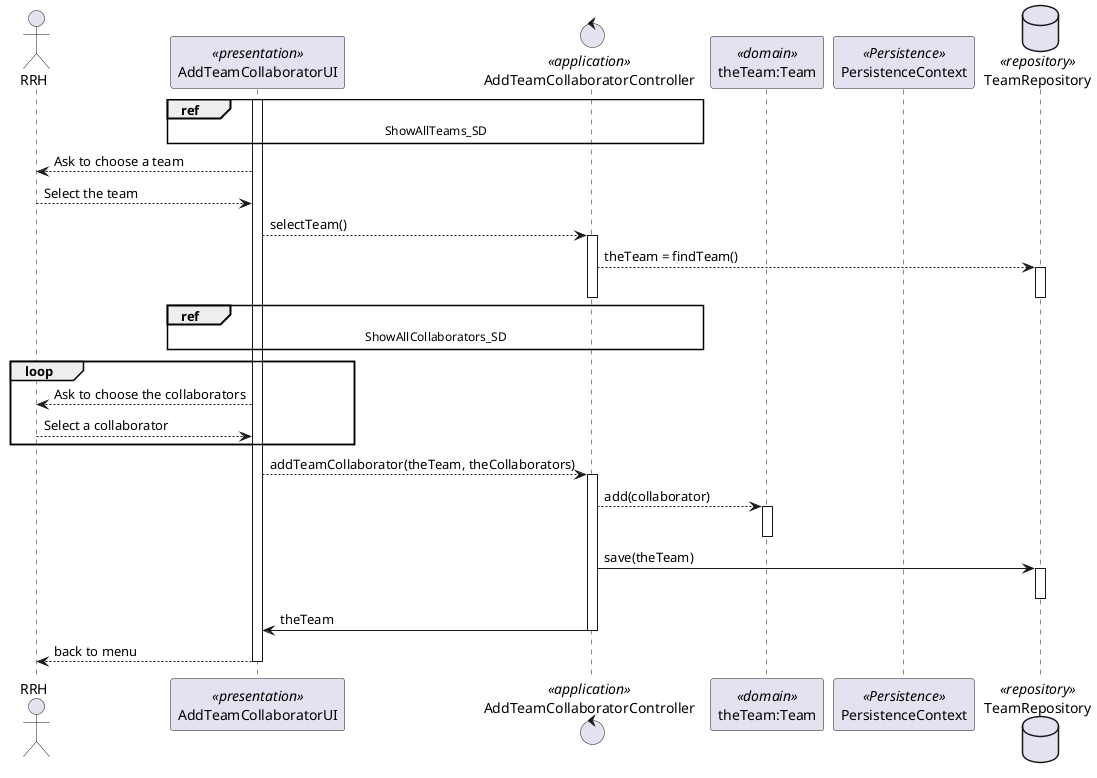 @startuml
actor RRH as Actor
participant AddTeamCollaboratorUI as UI <<presentation>>
control AddTeamCollaboratorController as Controller <<application>>
participant "theTeam:Team" as Domain <<domain>>
participant "PersistenceContext" as PersistenceContext <<Persistence>>
database TeamRepository as RepositoryTeams <<repository>>


activate UI
ref over UI, Controller : ShowAllTeams_SD

UI --> Actor: Ask to choose a team
Actor --> UI: Select the team

UI --> Controller: selectTeam()
activate Controller

Controller --> RepositoryTeams : theTeam = findTeam()
activate RepositoryTeams
deactivate Controller
deactivate RepositoryTeams

ref over UI, Controller : ShowAllCollaborators_SD

loop

UI-->Actor: Ask to choose the collaborators
Actor-->UI: Select a collaborator

end loop

UI --> Controller : addTeamCollaborator(theTeam, theCollaborators)
activate Controller

Controller --> Domain : add(collaborator)
activate Domain
deactivate Domain

Controller->RepositoryTeams:save(theTeam)
activate RepositoryTeams
deactivate RepositoryTeams

Controller->UI: theTeam
deactivate Controller

UI-->Actor: back to menu
deactivate UI
@enduml
